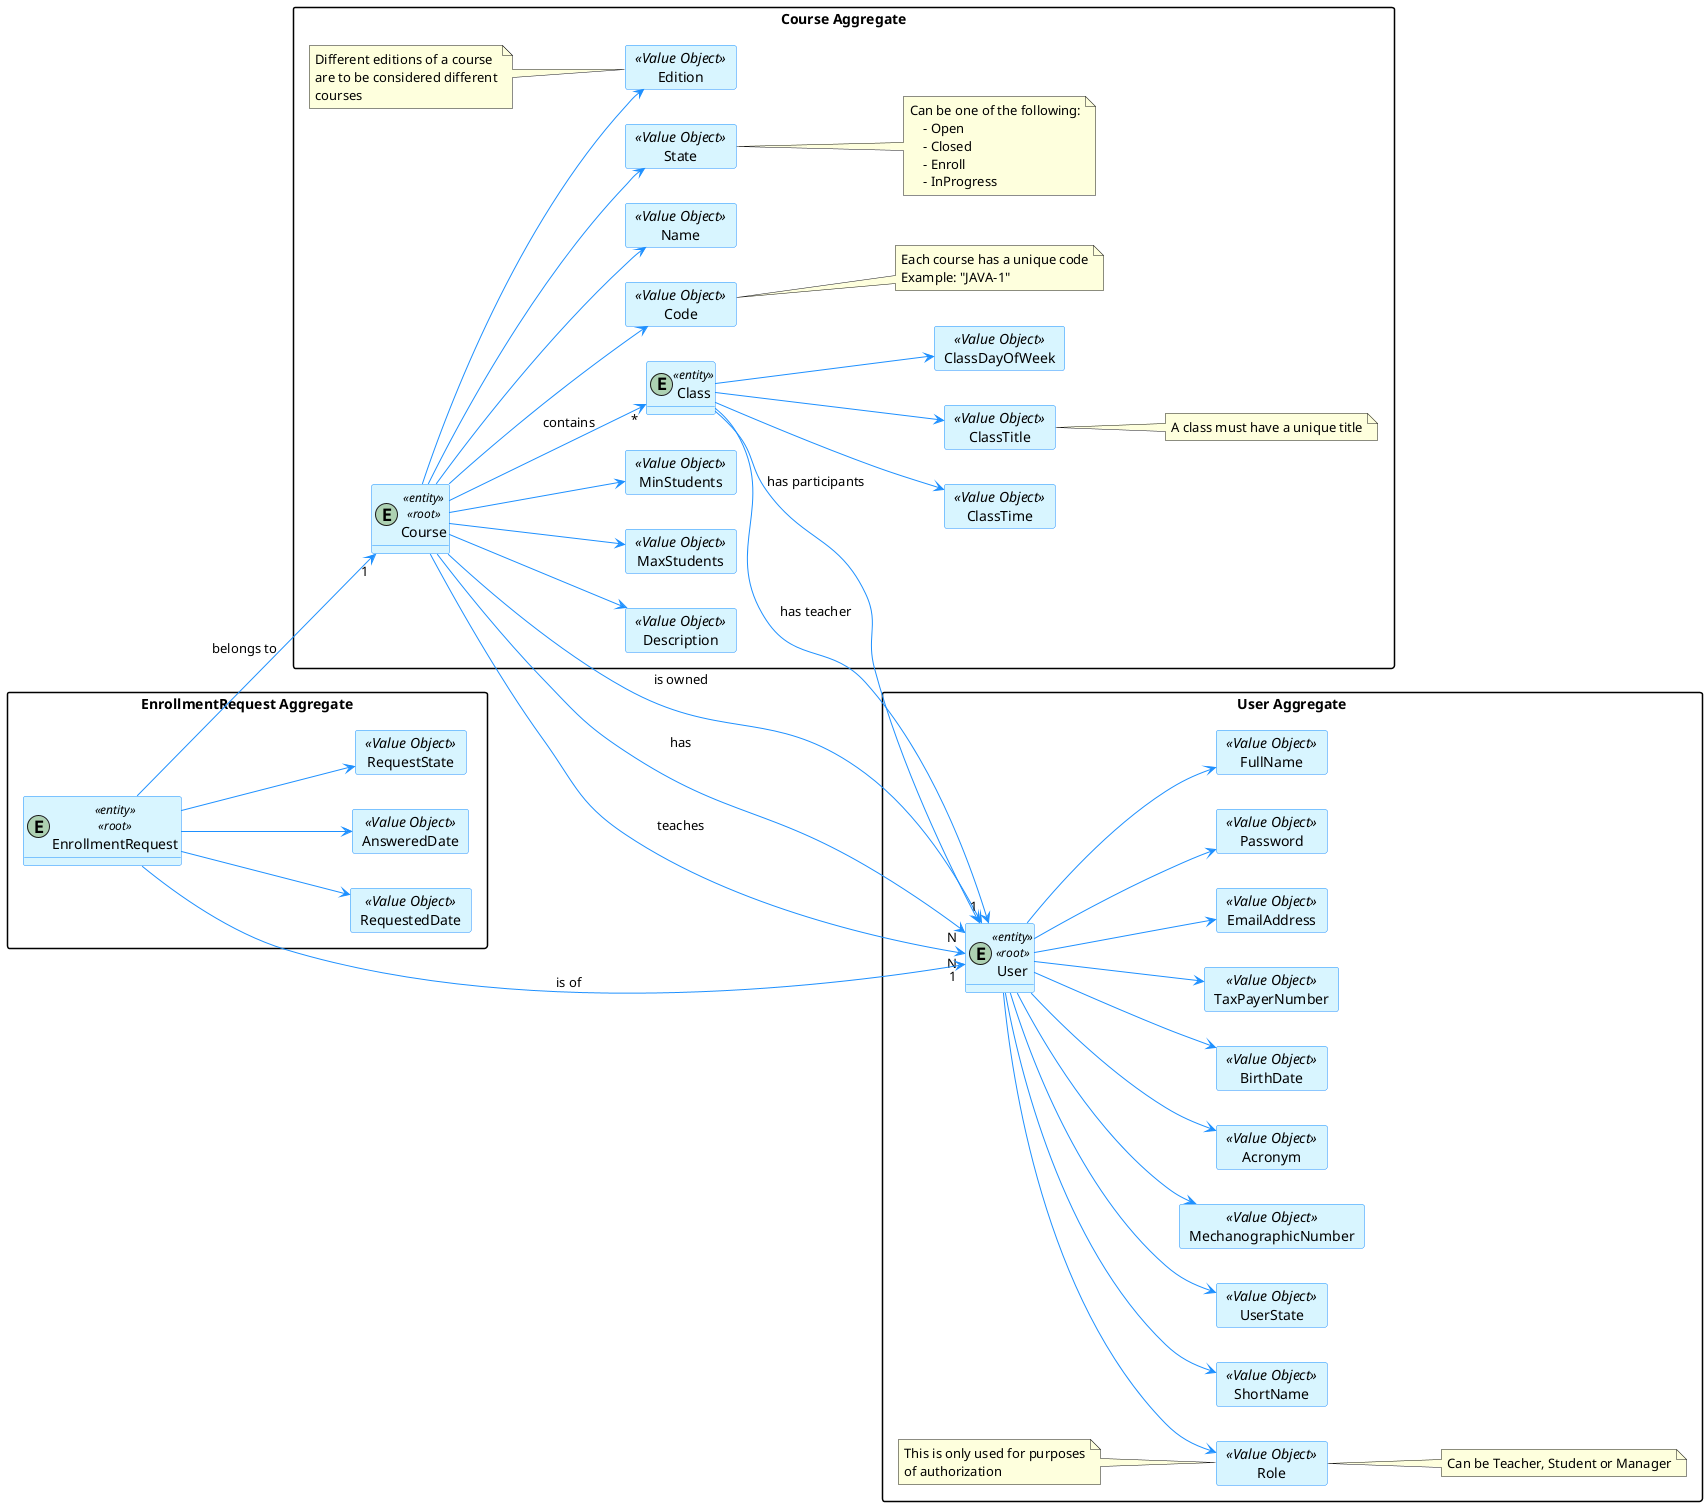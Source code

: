 @startuml

hide methods
left to right direction

skinparam classAttributeIconSize 0

skinparam class {
    LifeLineBorderColor DodgerBlue
    LifeLineBackgroundColor APPLICATION
    BackgroundColor #D8F5FF
    ArrowColor DodgerBlue
    BorderColor DodgerBlue
}

skinparam packageStyle rectangle

skinparam card {
    LifeLineBorderColor DodgerBlue
    LifeLineBackgroundColor APPLICATION
    BackgroundColor #D8F5FF
    ArrowColor DodgerBlue
    BorderColor DodgerBlue
}

package "User Aggregate" {
    entity User <<entity>><<root>>

'User value objects
    card EmailAddress <<Value Object>>{
    }
    card Password <<Value Object>>{
    }
    card FullName <<Value Object>>{
    }
    card ShortName <<Value Object>>{
    }
    card UserState <<Value Object>>{
    }
    card MechanographicNumber <<Value Object>>{
    }
    card Acronym <<Value Object>> {
    }
    card BirthDate <<Value Object>> {
    }
    card TaxPayerNumber <<Value Object>> {
    }
    card Role <<Value Object>> {
    }
    note right of Role: Can be Teacher, Student or Manager

    User --> EmailAddress
    User --> Password
    User --> FullName
    User --> ShortName
    User --> Role
    User --> UserState
    User --> MechanographicNumber
    User --> Acronym
    User --> BirthDate
    User --> TaxPayerNumber

    note left of Role
        This is only used for purposes
        of authorization
    end note
}

package "Course Aggregate" {
    entity Course <<entity>><<root>>

    'Course value objects
    card Code <<Value Object>> {
    }
    card Name <<Value Object>>{
    }
    card State <<Value Object>>{
    }
    card Description <<Value Object>>{
    }
    card MaxStudents <<Value Object>>{
    }
    card MinStudents <<Value Object>>{
    }
    card Edition <<Value Object>>{
    }

    Course --> Name
    Course --> State
    Course --> Description
    Course --> MaxStudents
    Course --> MinStudents
    Course --> Code
    Course --> Edition

    note right of State
        Can be one of the following:
            - Open
            - Closed
            - Enroll
            - InProgress
    end note

    note right of Code
        Each course has a unique code
        Example: "JAVA-1"
    end note

    note left of Edition
        Different editions of a course
        are to be considered different
        courses
    end note

    entity Class <<entity>>

    card ClassTime <<Value Object>>{
    }

    card ClassTitle <<Value Object>>{
    }

    card ClassDayOfWeek <<Value Object>>{
    }

    note right of ClassTitle
        A class must have a unique title
    end note

    Class --> ClassTime
    Class --> ClassTitle
    Class --> ClassDayOfWeek
    Course --> "*" Class : contains
}

package "EnrollmentRequest Aggregate" {
    entity EnrollmentRequest <<entity>><<root>>

    card RequestedDate <<Value Object>> {
    }

    card AnsweredDate <<Value Object>> {
    }

    card RequestState <<Value Object>>{
    }

    EnrollmentRequest --> RequestedDate
    EnrollmentRequest --> AnsweredDate
    EnrollmentRequest --> RequestState

}

    Course --> "1" User : is owned
    Course --> "N" User : has
    Course --> "N" User : teaches

    EnrollmentRequest --> "1" User : is of
    EnrollmentRequest --> "1" Course : belongs to

    Class --> User : has participants
    Class --> User : has teacher

@enduml